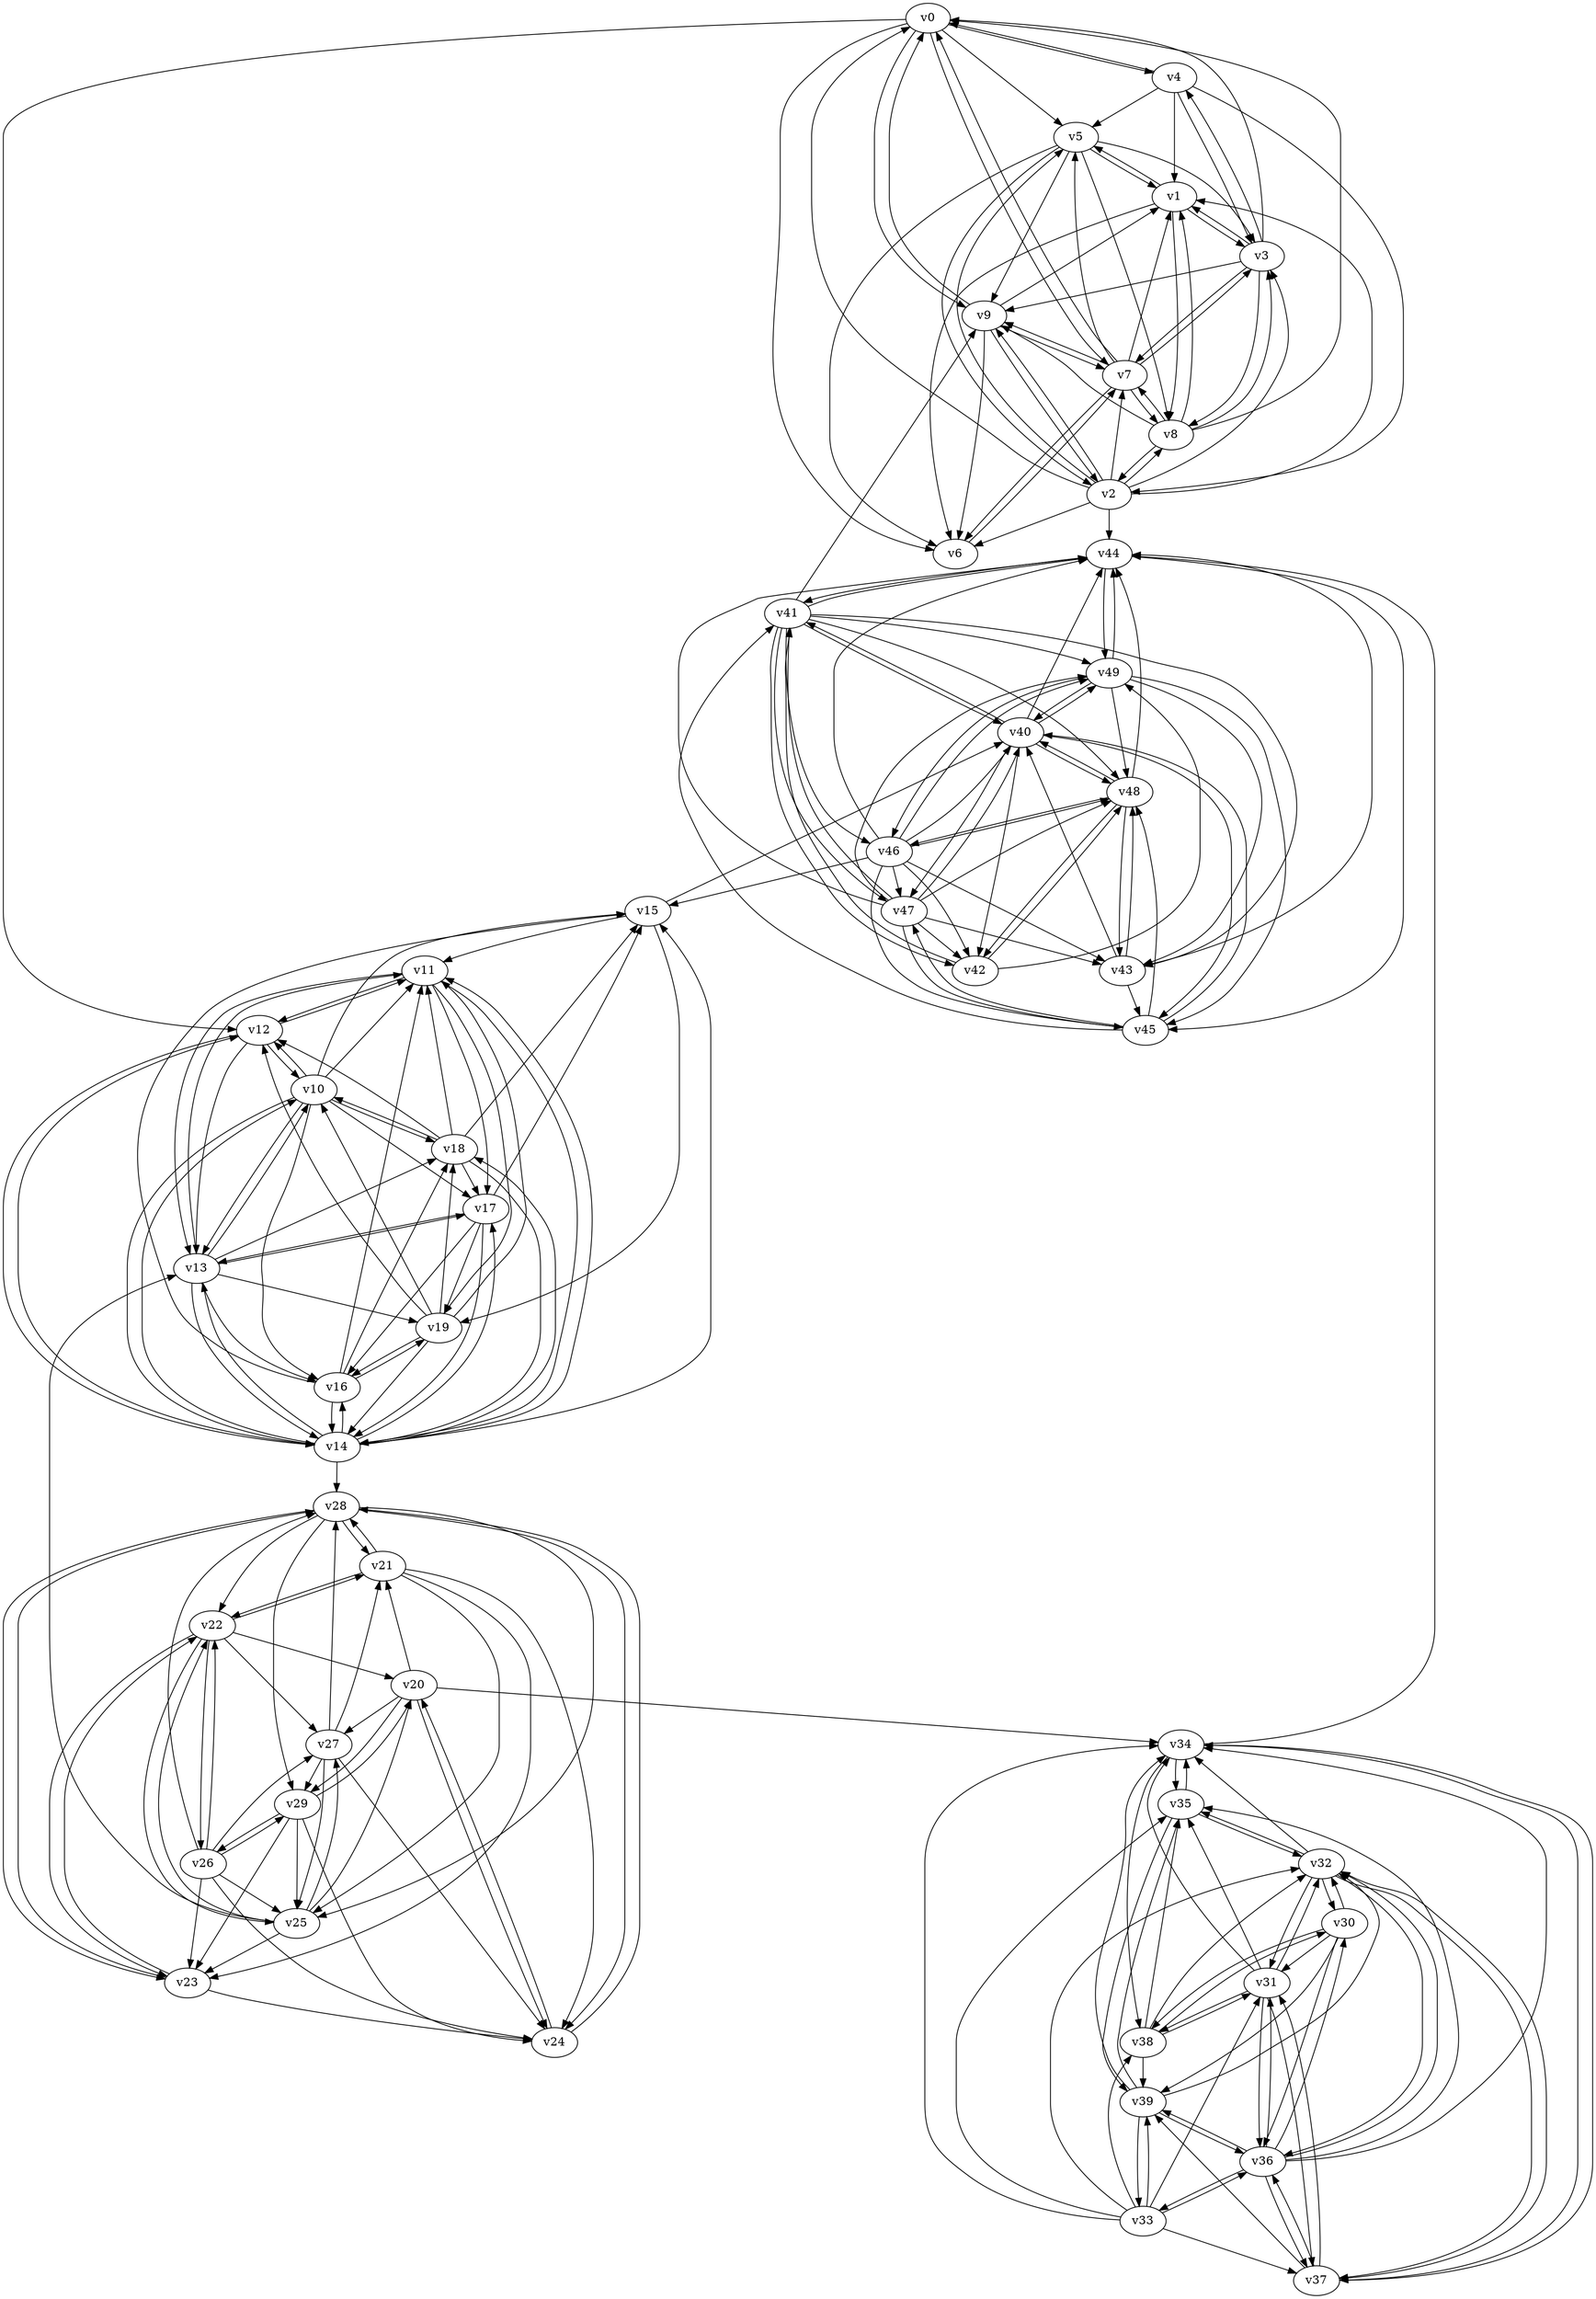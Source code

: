 digraph buchi_test065 {
    v0 [name="v0", player=0, priority=0];
    v1 [name="v1", player=0, priority=0];
    v2 [name="v2", player=0, priority=0];
    v3 [name="v3", player=1, priority=1];
    v4 [name="v4", player=0, priority=0];
    v5 [name="v5", player=1, priority=1];
    v6 [name="v6", player=0, priority=0];
    v7 [name="v7", player=0, priority=1];
    v8 [name="v8", player=0, priority=1];
    v9 [name="v9", player=1, priority=0];
    v10 [name="v10", player=1, priority=0];
    v11 [name="v11", player=0, priority=1];
    v12 [name="v12", player=0, priority=0];
    v13 [name="v13", player=0, priority=0];
    v14 [name="v14", player=1, priority=1];
    v15 [name="v15", player=0, priority=0];
    v16 [name="v16", player=0, priority=1];
    v17 [name="v17", player=1, priority=1];
    v18 [name="v18", player=1, priority=0];
    v19 [name="v19", player=1, priority=0];
    v20 [name="v20", player=0, priority=0];
    v21 [name="v21", player=1, priority=0];
    v22 [name="v22", player=1, priority=0];
    v23 [name="v23", player=1, priority=1];
    v24 [name="v24", player=1, priority=0];
    v25 [name="v25", player=1, priority=1];
    v26 [name="v26", player=1, priority=1];
    v27 [name="v27", player=0, priority=1];
    v28 [name="v28", player=0, priority=1];
    v29 [name="v29", player=1, priority=0];
    v30 [name="v30", player=0, priority=1];
    v31 [name="v31", player=0, priority=1];
    v32 [name="v32", player=1, priority=1];
    v33 [name="v33", player=0, priority=1];
    v34 [name="v34", player=1, priority=0];
    v35 [name="v35", player=0, priority=1];
    v36 [name="v36", player=0, priority=1];
    v37 [name="v37", player=1, priority=0];
    v38 [name="v38", player=0, priority=1];
    v39 [name="v39", player=0, priority=0];
    v40 [name="v40", player=1, priority=0];
    v41 [name="v41", player=1, priority=0];
    v42 [name="v42", player=1, priority=1];
    v43 [name="v43", player=1, priority=1];
    v44 [name="v44", player=0, priority=0];
    v45 [name="v45", player=1, priority=0];
    v46 [name="v46", player=0, priority=1];
    v47 [name="v47", player=0, priority=1];
    v48 [name="v48", player=0, priority=0];
    v49 [name="v49", player=1, priority=0];
    v41 -> v40;
    v25 -> v23;
    v32 -> v37;
    v4 -> v0;
    v18 -> v17;
    v33 -> v36;
    v41 -> v49;
    v42 -> v48;
    v44 -> v45;
    v5 -> v1;
    v8 -> v0;
    v39 -> v33;
    v14 -> v13;
    v20 -> v29;
    v8 -> v9;
    v22 -> v26;
    v46 -> v48;
    v0 -> v5;
    v28 -> v21;
    v19 -> v18;
    v31 -> v38;
    v34 -> v37;
    v11 -> v14;
    v40 -> v41;
    v7 -> v1;
    v13 -> v17;
    v32 -> v30;
    v18 -> v10;
    v26 -> v23;
    v41 -> v42;
    v30 -> v39;
    v4 -> v2;
    v33 -> v38;
    v42 -> v41;
    v5 -> v3;
    v8 -> v2;
    v39 -> v35;
    v9 -> v1;
    v14 -> v15;
    v17 -> v14;
    v19 -> v11;
    v49 -> v46;
    v0 -> v7;
    v28 -> v23;
    v1 -> v8;
    v13 -> v10;
    v7 -> v3;
    v13 -> v19;
    v16 -> v15;
    v18 -> v12;
    v24 -> v28;
    v26 -> v25;
    v25 -> v27;
    v33 -> v31;
    v41 -> v44;
    v47 -> v48;
    v44 -> v49;
    v3 -> v8;
    v20 -> v24;
    v22 -> v21;
    v46 -> v43;
    v38 -> v39;
    v14 -> v17;
    v17 -> v16;
    v48 -> v40;
    v49 -> v48;
    v0 -> v9;
    v40 -> v45;
    v27 -> v29;
    v7 -> v5;
    v47 -> v41;
    v25 -> v20;
    v18 -> v14;
    v3 -> v1;
    v29 -> v20;
    v12 -> v13;
    v14 -> v10;
    v38 -> v32;
    v22 -> v23;
    v21 -> v25;
    v23 -> v22;
    v46 -> v45;
    v31 -> v35;
    v48 -> v42;
    v40 -> v47;
    v14 -> v28;
    v1 -> v3;
    v10 -> v15;
    v13 -> v14;
    v15 -> v11;
    v36 -> v34;
    v25 -> v13;
    v47 -> v43;
    v25 -> v22;
    v16 -> v19;
    v30 -> v36;
    v33 -> v35;
    v35 -> v32;
    v39 -> v32;
    v14 -> v12;
    v5 -> v9;
    v22 -> v25;
    v43 -> v48;
    v9 -> v7;
    v23 -> v24;
    v31 -> v37;
    v46 -> v47;
    v48 -> v44;
    v49 -> v43;
    v40 -> v49;
    v1 -> v5;
    v27 -> v24;
    v7 -> v0;
    v10 -> v17;
    v13 -> v16;
    v45 -> v48;
    v7 -> v9;
    v47 -> v45;
    v30 -> v38;
    v33 -> v37;
    v42 -> v49;
    v29 -> v24;
    v5 -> v2;
    v20 -> v21;
    v39 -> v34;
    v9 -> v0;
    v46 -> v40;
    v46 -> v49;
    v22 -> v27;
    v48 -> v46;
    v49 -> v45;
    v40 -> v42;
    v2 -> v6;
    v28 -> v25;
    v45 -> v41;
    v13 -> v18;
    v16 -> v14;
    v18 -> v11;
    v30 -> v31;
    v46 -> v15;
    v32 -> v34;
    v12 -> v10;
    v3 -> v7;
    v26 -> v27;
    v22 -> v20;
    v21 -> v22;
    v9 -> v2;
    v14 -> v16;
    v29 -> v26;
    v31 -> v32;
    v35 -> v39;
    v23 -> v28;
    v40 -> v44;
    v41 -> v9;
    v10 -> v12;
    v13 -> v11;
    v27 -> v28;
    v2 -> v8;
    v36 -> v31;
    v47 -> v40;
    v37 -> v39;
    v47 -> v49;
    v3 -> v0;
    v32 -> v36;
    v26 -> v29;
    v3 -> v9;
    v5 -> v6;
    v38 -> v31;
    v21 -> v24;
    v41 -> v48;
    v14 -> v18;
    v43 -> v45;
    v46 -> v44;
    v49 -> v40;
    v27 -> v21;
    v0 -> v4;
    v2 -> v1;
    v10 -> v14;
    v36 -> v33;
    v11 -> v13;
    v28 -> v29;
    v37 -> v32;
    v47 -> v42;
    v26 -> v22;
    v4 -> v1;
    v35 -> v34;
    v12 -> v14;
    v14 -> v11;
    v15 -> v40;
    v8 -> v1;
    v48 -> v43;
    v17 -> v13;
    v19 -> v10;
    v0 -> v6;
    v2 -> v3;
    v28 -> v22;
    v10 -> v16;
    v34 -> v38;
    v36 -> v35;
    v37 -> v34;
    v45 -> v47;
    v47 -> v44;
    v32 -> v31;
    v26 -> v24;
    v3 -> v4;
    v29 -> v23;
    v4 -> v3;
    v33 -> v39;
    v38 -> v35;
    v41 -> v43;
    v43 -> v40;
    v21 -> v28;
    v49 -> v44;
    v8 -> v3;
    v39 -> v36;
    v17 -> v15;
    v19 -> v12;
    v1 -> v6;
    v27 -> v25;
    v2 -> v5;
    v28 -> v24;
    v10 -> v18;
    v36 -> v37;
    v11 -> v17;
    v37 -> v36;
    v45 -> v40;
    v24 -> v20;
    v33 -> v32;
    v29 -> v25;
    v4 -> v5;
    v44 -> v41;
    v2 -> v44;
    v31 -> v34;
    v19 -> v14;
    v10 -> v11;
    v36 -> v30;
    v41 -> v46;
    v2 -> v7;
    v20 -> v34;
    v36 -> v39;
    v11 -> v19;
    v30 -> v32;
    v6 -> v7;
    v7 -> v6;
    v15 -> v19;
    v32 -> v35;
    v16 -> v18;
    v18 -> v15;
    v33 -> v34;
    v12 -> v11;
    v26 -> v28;
    v38 -> v30;
    v41 -> v47;
    v21 -> v23;
    v43 -> v44;
    v5 -> v8;
    v8 -> v7;
    v20 -> v27;
    v9 -> v6;
    v46 -> v42;
    v2 -> v0;
    v17 -> v19;
    v10 -> v13;
    v19 -> v16;
    v11 -> v12;
    v2 -> v9;
    v31 -> v36;
    v34 -> v35;
    v36 -> v32;
    v37 -> v31;
    v40 -> v48;
    v34 -> v44;
    v0 -> v12;
    v16 -> v11;
    v7 -> v8;
}
